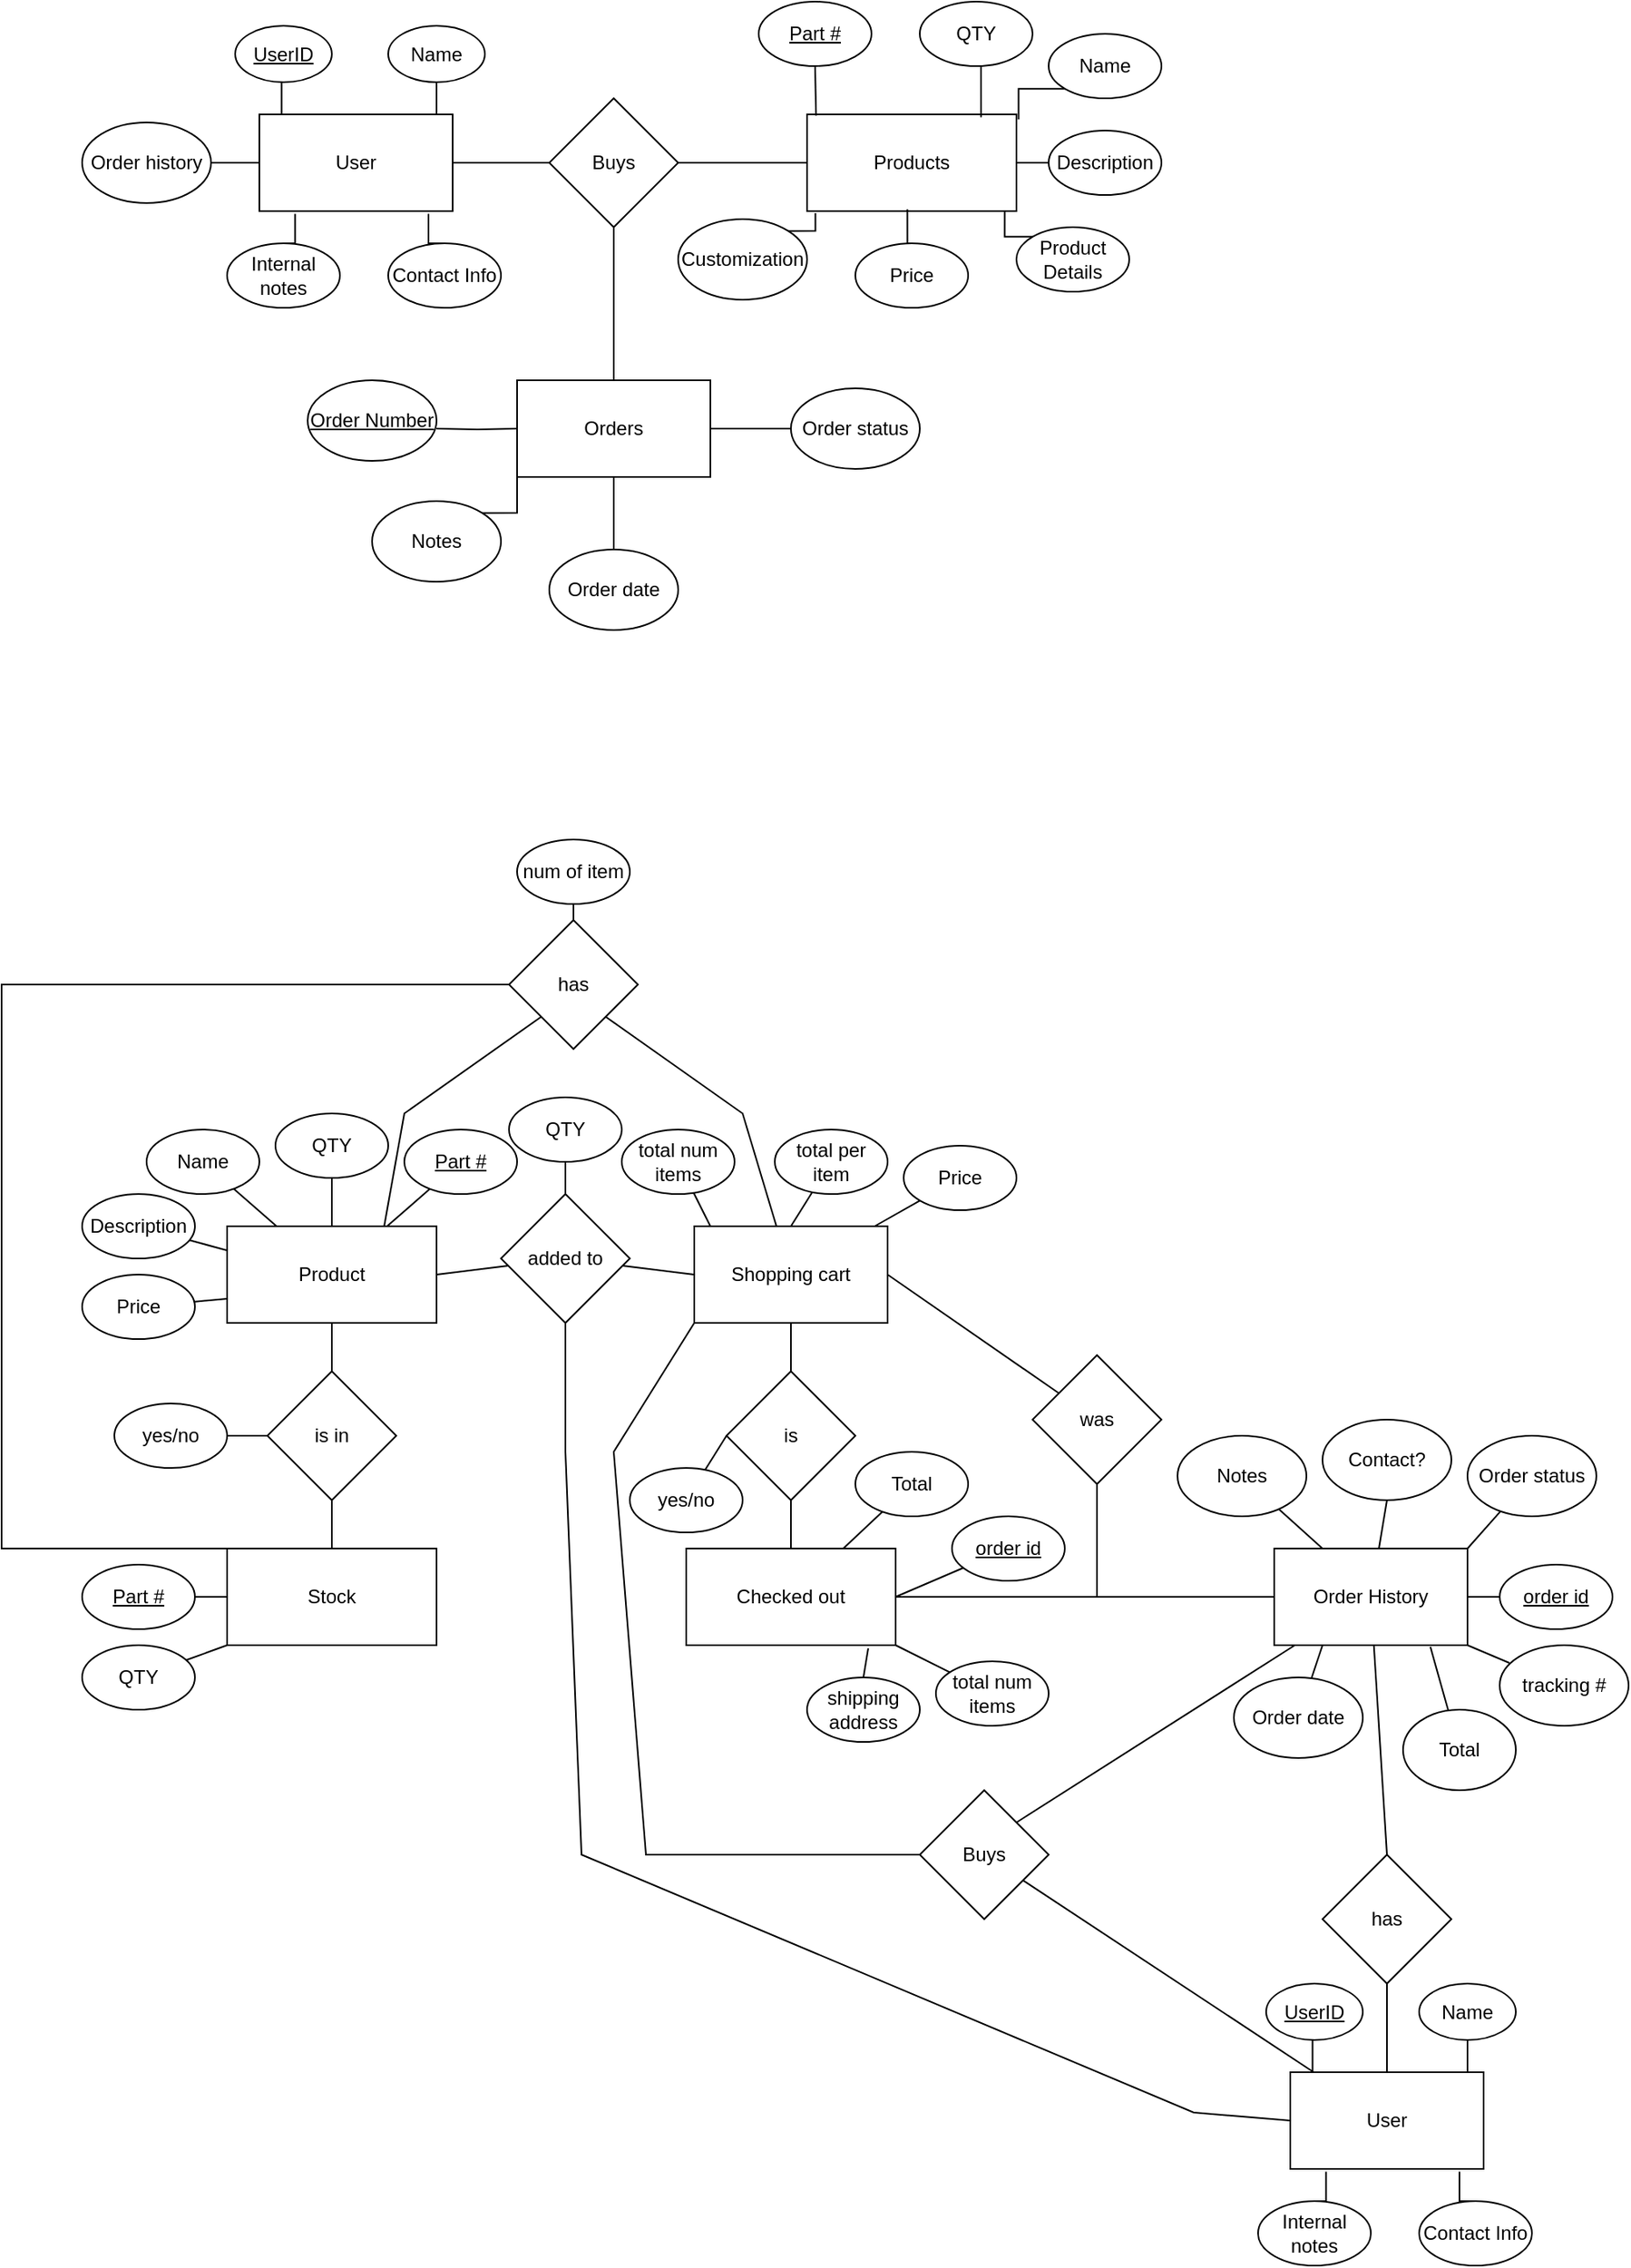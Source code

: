 <mxfile version="16.6.5" type="github">
  <diagram id="0AbyXbpl1AoOHzvugHHO" name="Page-1">
    <mxGraphModel dx="1422" dy="762" grid="1" gridSize="10" guides="1" tooltips="1" connect="1" arrows="1" fold="1" page="1" pageScale="1" pageWidth="1100" pageHeight="1700" math="0" shadow="0">
      <root>
        <mxCell id="0" />
        <mxCell id="1" parent="0" />
        <mxCell id="rV3qXJ5eg_Qng-XEDKfc-6" style="edgeStyle=orthogonalEdgeStyle;rounded=0;orthogonalLoop=1;jettySize=auto;html=1;exitX=1;exitY=0.5;exitDx=0;exitDy=0;entryX=0;entryY=0.5;entryDx=0;entryDy=0;endArrow=none;endFill=0;" parent="1" source="rV3qXJ5eg_Qng-XEDKfc-1" target="rV3qXJ5eg_Qng-XEDKfc-3" edge="1">
          <mxGeometry relative="1" as="geometry" />
        </mxCell>
        <mxCell id="rV3qXJ5eg_Qng-XEDKfc-1" value="User" style="rounded=0;whiteSpace=wrap;html=1;" parent="1" vertex="1">
          <mxGeometry x="220" y="220" width="120" height="60" as="geometry" />
        </mxCell>
        <mxCell id="rV3qXJ5eg_Qng-XEDKfc-5" style="edgeStyle=orthogonalEdgeStyle;rounded=0;orthogonalLoop=1;jettySize=auto;html=1;exitX=0;exitY=0.5;exitDx=0;exitDy=0;entryX=1;entryY=0.5;entryDx=0;entryDy=0;endArrow=none;endFill=0;" parent="1" source="rV3qXJ5eg_Qng-XEDKfc-2" target="rV3qXJ5eg_Qng-XEDKfc-3" edge="1">
          <mxGeometry relative="1" as="geometry" />
        </mxCell>
        <mxCell id="rV3qXJ5eg_Qng-XEDKfc-2" value="Products" style="rounded=0;whiteSpace=wrap;html=1;" parent="1" vertex="1">
          <mxGeometry x="560" y="220" width="130" height="60" as="geometry" />
        </mxCell>
        <mxCell id="rV3qXJ5eg_Qng-XEDKfc-49" style="edgeStyle=orthogonalEdgeStyle;rounded=0;orthogonalLoop=1;jettySize=auto;html=1;exitX=0.5;exitY=1;exitDx=0;exitDy=0;entryX=0.5;entryY=0;entryDx=0;entryDy=0;endArrow=none;endFill=0;" parent="1" source="rV3qXJ5eg_Qng-XEDKfc-3" target="rV3qXJ5eg_Qng-XEDKfc-48" edge="1">
          <mxGeometry relative="1" as="geometry" />
        </mxCell>
        <mxCell id="rV3qXJ5eg_Qng-XEDKfc-3" value="Buys" style="rhombus;whiteSpace=wrap;html=1;" parent="1" vertex="1">
          <mxGeometry x="400" y="210" width="80" height="80" as="geometry" />
        </mxCell>
        <mxCell id="rV3qXJ5eg_Qng-XEDKfc-63" style="edgeStyle=orthogonalEdgeStyle;rounded=0;orthogonalLoop=1;jettySize=auto;html=1;exitX=0.5;exitY=1;exitDx=0;exitDy=0;entryX=0.831;entryY=0.029;entryDx=0;entryDy=0;entryPerimeter=0;endArrow=none;endFill=0;" parent="1" source="rV3qXJ5eg_Qng-XEDKfc-8" target="rV3qXJ5eg_Qng-XEDKfc-2" edge="1">
          <mxGeometry relative="1" as="geometry" />
        </mxCell>
        <mxCell id="rV3qXJ5eg_Qng-XEDKfc-8" value="QTY" style="ellipse;whiteSpace=wrap;html=1;" parent="1" vertex="1">
          <mxGeometry x="630" y="150" width="70" height="40" as="geometry" />
        </mxCell>
        <mxCell id="rV3qXJ5eg_Qng-XEDKfc-64" style="edgeStyle=orthogonalEdgeStyle;rounded=0;orthogonalLoop=1;jettySize=auto;html=1;exitX=0.5;exitY=1;exitDx=0;exitDy=0;entryX=0.043;entryY=0.013;entryDx=0;entryDy=0;entryPerimeter=0;endArrow=none;endFill=0;" parent="1" source="rV3qXJ5eg_Qng-XEDKfc-9" target="rV3qXJ5eg_Qng-XEDKfc-2" edge="1">
          <mxGeometry relative="1" as="geometry" />
        </mxCell>
        <mxCell id="rV3qXJ5eg_Qng-XEDKfc-9" value="&lt;u&gt;Part #&lt;/u&gt;" style="ellipse;whiteSpace=wrap;html=1;" parent="1" vertex="1">
          <mxGeometry x="530" y="150" width="70" height="40" as="geometry" />
        </mxCell>
        <mxCell id="rV3qXJ5eg_Qng-XEDKfc-62" style="edgeStyle=orthogonalEdgeStyle;rounded=0;orthogonalLoop=1;jettySize=auto;html=1;exitX=0;exitY=1;exitDx=0;exitDy=0;entryX=1.01;entryY=0.052;entryDx=0;entryDy=0;entryPerimeter=0;endArrow=none;endFill=0;" parent="1" source="rV3qXJ5eg_Qng-XEDKfc-10" target="rV3qXJ5eg_Qng-XEDKfc-2" edge="1">
          <mxGeometry relative="1" as="geometry" />
        </mxCell>
        <mxCell id="rV3qXJ5eg_Qng-XEDKfc-10" value="Name" style="ellipse;whiteSpace=wrap;html=1;" parent="1" vertex="1">
          <mxGeometry x="710" y="170" width="70" height="40" as="geometry" />
        </mxCell>
        <mxCell id="rV3qXJ5eg_Qng-XEDKfc-61" style="edgeStyle=orthogonalEdgeStyle;rounded=0;orthogonalLoop=1;jettySize=auto;html=1;exitX=0;exitY=0.5;exitDx=0;exitDy=0;entryX=1;entryY=0.5;entryDx=0;entryDy=0;endArrow=none;endFill=0;" parent="1" source="rV3qXJ5eg_Qng-XEDKfc-11" target="rV3qXJ5eg_Qng-XEDKfc-2" edge="1">
          <mxGeometry relative="1" as="geometry" />
        </mxCell>
        <mxCell id="rV3qXJ5eg_Qng-XEDKfc-11" value="Description&lt;br&gt;" style="ellipse;whiteSpace=wrap;html=1;" parent="1" vertex="1">
          <mxGeometry x="710" y="230" width="70" height="40" as="geometry" />
        </mxCell>
        <mxCell id="rV3qXJ5eg_Qng-XEDKfc-60" style="edgeStyle=orthogonalEdgeStyle;rounded=0;orthogonalLoop=1;jettySize=auto;html=1;exitX=0;exitY=0;exitDx=0;exitDy=0;entryX=0.944;entryY=0.997;entryDx=0;entryDy=0;entryPerimeter=0;endArrow=none;endFill=0;" parent="1" source="rV3qXJ5eg_Qng-XEDKfc-13" target="rV3qXJ5eg_Qng-XEDKfc-2" edge="1">
          <mxGeometry relative="1" as="geometry" />
        </mxCell>
        <mxCell id="rV3qXJ5eg_Qng-XEDKfc-13" value="Product&lt;br&gt;Details" style="ellipse;whiteSpace=wrap;html=1;" parent="1" vertex="1">
          <mxGeometry x="690" y="290" width="70" height="40" as="geometry" />
        </mxCell>
        <mxCell id="rV3qXJ5eg_Qng-XEDKfc-59" style="edgeStyle=orthogonalEdgeStyle;rounded=0;orthogonalLoop=1;jettySize=auto;html=1;exitX=0.5;exitY=0;exitDx=0;exitDy=0;entryX=0.479;entryY=0.981;entryDx=0;entryDy=0;entryPerimeter=0;endArrow=none;endFill=0;" parent="1" source="rV3qXJ5eg_Qng-XEDKfc-14" target="rV3qXJ5eg_Qng-XEDKfc-2" edge="1">
          <mxGeometry relative="1" as="geometry" />
        </mxCell>
        <mxCell id="rV3qXJ5eg_Qng-XEDKfc-14" value="Price" style="ellipse;whiteSpace=wrap;html=1;" parent="1" vertex="1">
          <mxGeometry x="590" y="300" width="70" height="40" as="geometry" />
        </mxCell>
        <mxCell id="rV3qXJ5eg_Qng-XEDKfc-58" style="edgeStyle=orthogonalEdgeStyle;rounded=0;orthogonalLoop=1;jettySize=auto;html=1;exitX=1;exitY=0;exitDx=0;exitDy=0;entryX=0.04;entryY=1.021;entryDx=0;entryDy=0;entryPerimeter=0;endArrow=none;endFill=0;" parent="1" source="rV3qXJ5eg_Qng-XEDKfc-15" target="rV3qXJ5eg_Qng-XEDKfc-2" edge="1">
          <mxGeometry relative="1" as="geometry" />
        </mxCell>
        <mxCell id="rV3qXJ5eg_Qng-XEDKfc-15" value="Customization&lt;br&gt;" style="ellipse;whiteSpace=wrap;html=1;" parent="1" vertex="1">
          <mxGeometry x="480" y="285" width="80" height="50" as="geometry" />
        </mxCell>
        <mxCell id="rV3qXJ5eg_Qng-XEDKfc-24" style="edgeStyle=orthogonalEdgeStyle;rounded=0;orthogonalLoop=1;jettySize=auto;html=1;exitX=1;exitY=0.5;exitDx=0;exitDy=0;entryX=0;entryY=0.5;entryDx=0;entryDy=0;endArrow=none;endFill=0;" parent="1" source="rV3qXJ5eg_Qng-XEDKfc-23" target="rV3qXJ5eg_Qng-XEDKfc-1" edge="1">
          <mxGeometry relative="1" as="geometry" />
        </mxCell>
        <mxCell id="rV3qXJ5eg_Qng-XEDKfc-23" value="Order history" style="ellipse;whiteSpace=wrap;html=1;" parent="1" vertex="1">
          <mxGeometry x="110" y="225" width="80" height="50" as="geometry" />
        </mxCell>
        <mxCell id="rV3qXJ5eg_Qng-XEDKfc-44" style="edgeStyle=orthogonalEdgeStyle;rounded=0;orthogonalLoop=1;jettySize=auto;html=1;exitX=0.5;exitY=1;exitDx=0;exitDy=0;entryX=0.115;entryY=-0.003;entryDx=0;entryDy=0;entryPerimeter=0;endArrow=none;endFill=0;" parent="1" source="rV3qXJ5eg_Qng-XEDKfc-34" target="rV3qXJ5eg_Qng-XEDKfc-1" edge="1">
          <mxGeometry relative="1" as="geometry" />
        </mxCell>
        <mxCell id="rV3qXJ5eg_Qng-XEDKfc-34" value="&lt;u&gt;UserID&lt;/u&gt;" style="ellipse;whiteSpace=wrap;html=1;" parent="1" vertex="1">
          <mxGeometry x="205" y="165" width="60" height="35" as="geometry" />
        </mxCell>
        <mxCell id="rV3qXJ5eg_Qng-XEDKfc-43" style="edgeStyle=orthogonalEdgeStyle;rounded=0;orthogonalLoop=1;jettySize=auto;html=1;exitX=0.5;exitY=1;exitDx=0;exitDy=0;endArrow=none;endFill=0;" parent="1" source="rV3qXJ5eg_Qng-XEDKfc-38" target="rV3qXJ5eg_Qng-XEDKfc-1" edge="1">
          <mxGeometry relative="1" as="geometry" />
        </mxCell>
        <mxCell id="rV3qXJ5eg_Qng-XEDKfc-38" value="Name" style="ellipse;whiteSpace=wrap;html=1;" parent="1" vertex="1">
          <mxGeometry x="300" y="165" width="60" height="35" as="geometry" />
        </mxCell>
        <mxCell id="rV3qXJ5eg_Qng-XEDKfc-42" style="edgeStyle=orthogonalEdgeStyle;rounded=0;orthogonalLoop=1;jettySize=auto;html=1;exitX=0.5;exitY=0;exitDx=0;exitDy=0;entryX=0.875;entryY=1.03;entryDx=0;entryDy=0;entryPerimeter=0;endArrow=none;endFill=0;" parent="1" source="rV3qXJ5eg_Qng-XEDKfc-39" target="rV3qXJ5eg_Qng-XEDKfc-1" edge="1">
          <mxGeometry relative="1" as="geometry" />
        </mxCell>
        <mxCell id="rV3qXJ5eg_Qng-XEDKfc-39" value="Contact Info" style="ellipse;whiteSpace=wrap;html=1;" parent="1" vertex="1">
          <mxGeometry x="300" y="300" width="70" height="40" as="geometry" />
        </mxCell>
        <mxCell id="rV3qXJ5eg_Qng-XEDKfc-41" style="edgeStyle=orthogonalEdgeStyle;rounded=0;orthogonalLoop=1;jettySize=auto;html=1;exitX=0.5;exitY=0;exitDx=0;exitDy=0;entryX=0.185;entryY=1.03;entryDx=0;entryDy=0;entryPerimeter=0;endArrow=none;endFill=0;" parent="1" source="rV3qXJ5eg_Qng-XEDKfc-40" target="rV3qXJ5eg_Qng-XEDKfc-1" edge="1">
          <mxGeometry relative="1" as="geometry" />
        </mxCell>
        <mxCell id="rV3qXJ5eg_Qng-XEDKfc-40" value="Internal notes&lt;br&gt;" style="ellipse;whiteSpace=wrap;html=1;" parent="1" vertex="1">
          <mxGeometry x="200" y="300" width="70" height="40" as="geometry" />
        </mxCell>
        <mxCell id="rV3qXJ5eg_Qng-XEDKfc-48" value="Orders" style="rounded=0;whiteSpace=wrap;html=1;" parent="1" vertex="1">
          <mxGeometry x="380" y="385" width="120" height="60" as="geometry" />
        </mxCell>
        <mxCell id="rV3qXJ5eg_Qng-XEDKfc-51" style="edgeStyle=orthogonalEdgeStyle;rounded=0;orthogonalLoop=1;jettySize=auto;html=1;exitX=1;exitY=0.5;exitDx=0;exitDy=0;endArrow=none;endFill=0;" parent="1" target="rV3qXJ5eg_Qng-XEDKfc-48" edge="1">
          <mxGeometry relative="1" as="geometry">
            <mxPoint x="330.0" y="415" as="sourcePoint" />
          </mxGeometry>
        </mxCell>
        <mxCell id="rV3qXJ5eg_Qng-XEDKfc-50" value="&lt;u&gt;Order Number&lt;/u&gt;" style="ellipse;whiteSpace=wrap;html=1;" parent="1" vertex="1">
          <mxGeometry x="250" y="385" width="80" height="50" as="geometry" />
        </mxCell>
        <mxCell id="rV3qXJ5eg_Qng-XEDKfc-53" style="edgeStyle=orthogonalEdgeStyle;rounded=0;orthogonalLoop=1;jettySize=auto;html=1;exitX=0;exitY=0.5;exitDx=0;exitDy=0;entryX=1;entryY=0.5;entryDx=0;entryDy=0;endArrow=none;endFill=0;" parent="1" source="rV3qXJ5eg_Qng-XEDKfc-52" target="rV3qXJ5eg_Qng-XEDKfc-48" edge="1">
          <mxGeometry relative="1" as="geometry" />
        </mxCell>
        <mxCell id="rV3qXJ5eg_Qng-XEDKfc-52" value="Order status&lt;br&gt;" style="ellipse;whiteSpace=wrap;html=1;" parent="1" vertex="1">
          <mxGeometry x="550" y="390" width="80" height="50" as="geometry" />
        </mxCell>
        <mxCell id="rV3qXJ5eg_Qng-XEDKfc-55" style="edgeStyle=orthogonalEdgeStyle;rounded=0;orthogonalLoop=1;jettySize=auto;html=1;exitX=0.5;exitY=0;exitDx=0;exitDy=0;entryX=0.5;entryY=1;entryDx=0;entryDy=0;endArrow=none;endFill=0;" parent="1" source="rV3qXJ5eg_Qng-XEDKfc-54" target="rV3qXJ5eg_Qng-XEDKfc-48" edge="1">
          <mxGeometry relative="1" as="geometry" />
        </mxCell>
        <mxCell id="rV3qXJ5eg_Qng-XEDKfc-54" value="Order date&lt;br&gt;" style="ellipse;whiteSpace=wrap;html=1;" parent="1" vertex="1">
          <mxGeometry x="400" y="490" width="80" height="50" as="geometry" />
        </mxCell>
        <mxCell id="rV3qXJ5eg_Qng-XEDKfc-57" style="edgeStyle=orthogonalEdgeStyle;rounded=0;orthogonalLoop=1;jettySize=auto;html=1;exitX=1;exitY=0;exitDx=0;exitDy=0;entryX=0;entryY=1;entryDx=0;entryDy=0;endArrow=none;endFill=0;" parent="1" source="rV3qXJ5eg_Qng-XEDKfc-56" target="rV3qXJ5eg_Qng-XEDKfc-48" edge="1">
          <mxGeometry relative="1" as="geometry" />
        </mxCell>
        <mxCell id="rV3qXJ5eg_Qng-XEDKfc-56" value="Notes" style="ellipse;whiteSpace=wrap;html=1;" parent="1" vertex="1">
          <mxGeometry x="290" y="460" width="80" height="50" as="geometry" />
        </mxCell>
        <mxCell id="xdMU3iZf9lZtiUBWE6Kj-15" style="edgeStyle=none;rounded=0;orthogonalLoop=1;jettySize=auto;html=1;entryX=0.5;entryY=0;entryDx=0;entryDy=0;endArrow=none;endFill=0;" edge="1" parent="1" source="xdMU3iZf9lZtiUBWE6Kj-1" target="xdMU3iZf9lZtiUBWE6Kj-13">
          <mxGeometry relative="1" as="geometry" />
        </mxCell>
        <mxCell id="xdMU3iZf9lZtiUBWE6Kj-1" value="Product" style="rounded=0;whiteSpace=wrap;html=1;" vertex="1" parent="1">
          <mxGeometry x="200" y="910" width="130" height="60" as="geometry" />
        </mxCell>
        <mxCell id="xdMU3iZf9lZtiUBWE6Kj-5" style="edgeStyle=none;rounded=0;orthogonalLoop=1;jettySize=auto;html=1;endArrow=none;endFill=0;entryX=0.5;entryY=0;entryDx=0;entryDy=0;" edge="1" parent="1" source="xdMU3iZf9lZtiUBWE6Kj-2" target="xdMU3iZf9lZtiUBWE6Kj-1">
          <mxGeometry relative="1" as="geometry" />
        </mxCell>
        <mxCell id="xdMU3iZf9lZtiUBWE6Kj-2" value="QTY" style="ellipse;whiteSpace=wrap;html=1;" vertex="1" parent="1">
          <mxGeometry x="230" y="840" width="70" height="40" as="geometry" />
        </mxCell>
        <mxCell id="xdMU3iZf9lZtiUBWE6Kj-4" style="rounded=0;orthogonalLoop=1;jettySize=auto;html=1;endArrow=none;endFill=0;" edge="1" parent="1" source="xdMU3iZf9lZtiUBWE6Kj-3" target="xdMU3iZf9lZtiUBWE6Kj-1">
          <mxGeometry relative="1" as="geometry" />
        </mxCell>
        <mxCell id="xdMU3iZf9lZtiUBWE6Kj-3" value="&lt;u&gt;Part #&lt;/u&gt;" style="ellipse;whiteSpace=wrap;html=1;" vertex="1" parent="1">
          <mxGeometry x="310" y="850" width="70" height="40" as="geometry" />
        </mxCell>
        <mxCell id="xdMU3iZf9lZtiUBWE6Kj-7" style="edgeStyle=none;rounded=0;orthogonalLoop=1;jettySize=auto;html=1;endArrow=none;endFill=0;" edge="1" parent="1" source="xdMU3iZf9lZtiUBWE6Kj-6" target="xdMU3iZf9lZtiUBWE6Kj-1">
          <mxGeometry relative="1" as="geometry" />
        </mxCell>
        <mxCell id="xdMU3iZf9lZtiUBWE6Kj-6" value="Name" style="ellipse;whiteSpace=wrap;html=1;" vertex="1" parent="1">
          <mxGeometry x="150" y="850" width="70" height="40" as="geometry" />
        </mxCell>
        <mxCell id="xdMU3iZf9lZtiUBWE6Kj-9" style="edgeStyle=none;rounded=0;orthogonalLoop=1;jettySize=auto;html=1;entryX=0;entryY=0.25;entryDx=0;entryDy=0;endArrow=none;endFill=0;" edge="1" parent="1" source="xdMU3iZf9lZtiUBWE6Kj-8" target="xdMU3iZf9lZtiUBWE6Kj-1">
          <mxGeometry relative="1" as="geometry" />
        </mxCell>
        <mxCell id="xdMU3iZf9lZtiUBWE6Kj-8" value="Description&lt;br&gt;" style="ellipse;whiteSpace=wrap;html=1;" vertex="1" parent="1">
          <mxGeometry x="110" y="890" width="70" height="40" as="geometry" />
        </mxCell>
        <mxCell id="xdMU3iZf9lZtiUBWE6Kj-11" style="edgeStyle=none;rounded=0;orthogonalLoop=1;jettySize=auto;html=1;entryX=0;entryY=0.75;entryDx=0;entryDy=0;endArrow=none;endFill=0;" edge="1" parent="1" source="xdMU3iZf9lZtiUBWE6Kj-10" target="xdMU3iZf9lZtiUBWE6Kj-1">
          <mxGeometry relative="1" as="geometry" />
        </mxCell>
        <mxCell id="xdMU3iZf9lZtiUBWE6Kj-10" value="Price" style="ellipse;whiteSpace=wrap;html=1;" vertex="1" parent="1">
          <mxGeometry x="110" y="940" width="70" height="40" as="geometry" />
        </mxCell>
        <mxCell id="xdMU3iZf9lZtiUBWE6Kj-16" style="edgeStyle=none;rounded=0;orthogonalLoop=1;jettySize=auto;html=1;entryX=0.5;entryY=1;entryDx=0;entryDy=0;endArrow=none;endFill=0;" edge="1" parent="1" source="xdMU3iZf9lZtiUBWE6Kj-12" target="xdMU3iZf9lZtiUBWE6Kj-13">
          <mxGeometry relative="1" as="geometry" />
        </mxCell>
        <mxCell id="xdMU3iZf9lZtiUBWE6Kj-12" value="Stock" style="rounded=0;whiteSpace=wrap;html=1;" vertex="1" parent="1">
          <mxGeometry x="200" y="1110" width="130" height="60" as="geometry" />
        </mxCell>
        <mxCell id="xdMU3iZf9lZtiUBWE6Kj-13" value="is in" style="rhombus;whiteSpace=wrap;html=1;" vertex="1" parent="1">
          <mxGeometry x="225" y="1000" width="80" height="80" as="geometry" />
        </mxCell>
        <mxCell id="xdMU3iZf9lZtiUBWE6Kj-18" style="edgeStyle=none;rounded=0;orthogonalLoop=1;jettySize=auto;html=1;entryX=0;entryY=0.5;entryDx=0;entryDy=0;endArrow=none;endFill=0;" edge="1" parent="1" source="xdMU3iZf9lZtiUBWE6Kj-17" target="xdMU3iZf9lZtiUBWE6Kj-13">
          <mxGeometry relative="1" as="geometry" />
        </mxCell>
        <mxCell id="xdMU3iZf9lZtiUBWE6Kj-17" value="yes/no" style="ellipse;whiteSpace=wrap;html=1;" vertex="1" parent="1">
          <mxGeometry x="130" y="1020" width="70" height="40" as="geometry" />
        </mxCell>
        <mxCell id="xdMU3iZf9lZtiUBWE6Kj-20" style="edgeStyle=none;rounded=0;orthogonalLoop=1;jettySize=auto;html=1;entryX=1;entryY=0.5;entryDx=0;entryDy=0;endArrow=none;endFill=0;" edge="1" parent="1" source="xdMU3iZf9lZtiUBWE6Kj-19" target="xdMU3iZf9lZtiUBWE6Kj-1">
          <mxGeometry relative="1" as="geometry" />
        </mxCell>
        <mxCell id="xdMU3iZf9lZtiUBWE6Kj-22" style="edgeStyle=none;rounded=0;orthogonalLoop=1;jettySize=auto;html=1;entryX=0;entryY=0.5;entryDx=0;entryDy=0;endArrow=none;endFill=0;" edge="1" parent="1" source="xdMU3iZf9lZtiUBWE6Kj-19" target="xdMU3iZf9lZtiUBWE6Kj-21">
          <mxGeometry relative="1" as="geometry" />
        </mxCell>
        <mxCell id="xdMU3iZf9lZtiUBWE6Kj-106" style="edgeStyle=none;rounded=0;orthogonalLoop=1;jettySize=auto;html=1;entryX=0;entryY=0.5;entryDx=0;entryDy=0;endArrow=none;endFill=0;" edge="1" parent="1" source="xdMU3iZf9lZtiUBWE6Kj-19" target="xdMU3iZf9lZtiUBWE6Kj-80">
          <mxGeometry relative="1" as="geometry">
            <Array as="points">
              <mxPoint x="410" y="1050" />
              <mxPoint x="420" y="1300" />
              <mxPoint x="800" y="1460" />
            </Array>
          </mxGeometry>
        </mxCell>
        <mxCell id="xdMU3iZf9lZtiUBWE6Kj-19" value="added to" style="rhombus;whiteSpace=wrap;html=1;" vertex="1" parent="1">
          <mxGeometry x="370" y="890" width="80" height="80" as="geometry" />
        </mxCell>
        <mxCell id="xdMU3iZf9lZtiUBWE6Kj-21" value="Shopping cart" style="rounded=0;whiteSpace=wrap;html=1;" vertex="1" parent="1">
          <mxGeometry x="490" y="910" width="120" height="60" as="geometry" />
        </mxCell>
        <mxCell id="xdMU3iZf9lZtiUBWE6Kj-24" style="edgeStyle=none;rounded=0;orthogonalLoop=1;jettySize=auto;html=1;endArrow=none;endFill=0;" edge="1" parent="1" source="xdMU3iZf9lZtiUBWE6Kj-23" target="xdMU3iZf9lZtiUBWE6Kj-19">
          <mxGeometry relative="1" as="geometry" />
        </mxCell>
        <mxCell id="xdMU3iZf9lZtiUBWE6Kj-23" value="QTY" style="ellipse;whiteSpace=wrap;html=1;" vertex="1" parent="1">
          <mxGeometry x="375" y="830" width="70" height="40" as="geometry" />
        </mxCell>
        <mxCell id="xdMU3iZf9lZtiUBWE6Kj-28" value="" style="edgeStyle=none;rounded=0;orthogonalLoop=1;jettySize=auto;html=1;endArrow=none;endFill=0;" edge="1" parent="1" source="xdMU3iZf9lZtiUBWE6Kj-27" target="xdMU3iZf9lZtiUBWE6Kj-21">
          <mxGeometry relative="1" as="geometry">
            <Array as="points">
              <mxPoint x="500" y="910" />
            </Array>
          </mxGeometry>
        </mxCell>
        <mxCell id="xdMU3iZf9lZtiUBWE6Kj-27" value="total num items" style="ellipse;whiteSpace=wrap;html=1;" vertex="1" parent="1">
          <mxGeometry x="445" y="850" width="70" height="40" as="geometry" />
        </mxCell>
        <mxCell id="xdMU3iZf9lZtiUBWE6Kj-30" style="edgeStyle=none;rounded=0;orthogonalLoop=1;jettySize=auto;html=1;entryX=0.5;entryY=0;entryDx=0;entryDy=0;endArrow=none;endFill=0;" edge="1" parent="1" source="xdMU3iZf9lZtiUBWE6Kj-29" target="xdMU3iZf9lZtiUBWE6Kj-21">
          <mxGeometry relative="1" as="geometry" />
        </mxCell>
        <mxCell id="xdMU3iZf9lZtiUBWE6Kj-29" value="total per item" style="ellipse;whiteSpace=wrap;html=1;" vertex="1" parent="1">
          <mxGeometry x="540" y="850" width="70" height="40" as="geometry" />
        </mxCell>
        <mxCell id="xdMU3iZf9lZtiUBWE6Kj-32" style="edgeStyle=none;rounded=0;orthogonalLoop=1;jettySize=auto;html=1;endArrow=none;endFill=0;exitX=1;exitY=1;exitDx=0;exitDy=0;" edge="1" parent="1" source="xdMU3iZf9lZtiUBWE6Kj-31" target="xdMU3iZf9lZtiUBWE6Kj-21">
          <mxGeometry relative="1" as="geometry">
            <Array as="points">
              <mxPoint x="520" y="840" />
            </Array>
          </mxGeometry>
        </mxCell>
        <mxCell id="xdMU3iZf9lZtiUBWE6Kj-33" style="edgeStyle=none;rounded=0;orthogonalLoop=1;jettySize=auto;html=1;exitX=0;exitY=1;exitDx=0;exitDy=0;entryX=0.75;entryY=0;entryDx=0;entryDy=0;endArrow=none;endFill=0;" edge="1" parent="1" source="xdMU3iZf9lZtiUBWE6Kj-31" target="xdMU3iZf9lZtiUBWE6Kj-1">
          <mxGeometry relative="1" as="geometry">
            <Array as="points">
              <mxPoint x="310" y="840" />
            </Array>
          </mxGeometry>
        </mxCell>
        <mxCell id="xdMU3iZf9lZtiUBWE6Kj-101" style="edgeStyle=none;rounded=0;orthogonalLoop=1;jettySize=auto;html=1;entryX=0;entryY=0;entryDx=0;entryDy=0;endArrow=none;endFill=0;" edge="1" parent="1" source="xdMU3iZf9lZtiUBWE6Kj-31" target="xdMU3iZf9lZtiUBWE6Kj-12">
          <mxGeometry relative="1" as="geometry">
            <Array as="points">
              <mxPoint x="60" y="760" />
              <mxPoint x="60" y="1110" />
            </Array>
          </mxGeometry>
        </mxCell>
        <mxCell id="xdMU3iZf9lZtiUBWE6Kj-31" value="has" style="rhombus;whiteSpace=wrap;html=1;" vertex="1" parent="1">
          <mxGeometry x="375" y="720" width="80" height="80" as="geometry" />
        </mxCell>
        <mxCell id="xdMU3iZf9lZtiUBWE6Kj-36" style="edgeStyle=none;rounded=0;orthogonalLoop=1;jettySize=auto;html=1;entryX=0.5;entryY=0;entryDx=0;entryDy=0;endArrow=none;endFill=0;" edge="1" parent="1" source="xdMU3iZf9lZtiUBWE6Kj-35" target="xdMU3iZf9lZtiUBWE6Kj-31">
          <mxGeometry relative="1" as="geometry" />
        </mxCell>
        <mxCell id="xdMU3iZf9lZtiUBWE6Kj-35" value="num of item" style="ellipse;whiteSpace=wrap;html=1;" vertex="1" parent="1">
          <mxGeometry x="380" y="670" width="70" height="40" as="geometry" />
        </mxCell>
        <mxCell id="xdMU3iZf9lZtiUBWE6Kj-40" style="edgeStyle=none;rounded=0;orthogonalLoop=1;jettySize=auto;html=1;entryX=0;entryY=0.5;entryDx=0;entryDy=0;endArrow=none;endFill=0;" edge="1" parent="1" source="xdMU3iZf9lZtiUBWE6Kj-39" target="xdMU3iZf9lZtiUBWE6Kj-12">
          <mxGeometry relative="1" as="geometry" />
        </mxCell>
        <mxCell id="xdMU3iZf9lZtiUBWE6Kj-39" value="&lt;u&gt;Part #&lt;/u&gt;" style="ellipse;whiteSpace=wrap;html=1;" vertex="1" parent="1">
          <mxGeometry x="110" y="1120" width="70" height="40" as="geometry" />
        </mxCell>
        <mxCell id="xdMU3iZf9lZtiUBWE6Kj-42" style="edgeStyle=none;rounded=0;orthogonalLoop=1;jettySize=auto;html=1;entryX=0;entryY=1;entryDx=0;entryDy=0;endArrow=none;endFill=0;" edge="1" parent="1" source="xdMU3iZf9lZtiUBWE6Kj-41" target="xdMU3iZf9lZtiUBWE6Kj-12">
          <mxGeometry relative="1" as="geometry" />
        </mxCell>
        <mxCell id="xdMU3iZf9lZtiUBWE6Kj-41" value="QTY" style="ellipse;whiteSpace=wrap;html=1;" vertex="1" parent="1">
          <mxGeometry x="110" y="1170" width="70" height="40" as="geometry" />
        </mxCell>
        <mxCell id="xdMU3iZf9lZtiUBWE6Kj-44" style="edgeStyle=none;rounded=0;orthogonalLoop=1;jettySize=auto;html=1;entryX=0.933;entryY=0;entryDx=0;entryDy=0;entryPerimeter=0;endArrow=none;endFill=0;" edge="1" parent="1" source="xdMU3iZf9lZtiUBWE6Kj-43" target="xdMU3iZf9lZtiUBWE6Kj-21">
          <mxGeometry relative="1" as="geometry" />
        </mxCell>
        <mxCell id="xdMU3iZf9lZtiUBWE6Kj-43" value="Price" style="ellipse;whiteSpace=wrap;html=1;" vertex="1" parent="1">
          <mxGeometry x="620" y="860" width="70" height="40" as="geometry" />
        </mxCell>
        <mxCell id="xdMU3iZf9lZtiUBWE6Kj-60" style="edgeStyle=none;rounded=0;orthogonalLoop=1;jettySize=auto;html=1;entryX=0.5;entryY=0;entryDx=0;entryDy=0;endArrow=none;endFill=0;exitX=0.869;exitY=1.033;exitDx=0;exitDy=0;exitPerimeter=0;" edge="1" parent="1" source="xdMU3iZf9lZtiUBWE6Kj-45" target="xdMU3iZf9lZtiUBWE6Kj-58">
          <mxGeometry relative="1" as="geometry" />
        </mxCell>
        <mxCell id="xdMU3iZf9lZtiUBWE6Kj-45" value="Checked out" style="rounded=0;whiteSpace=wrap;html=1;" vertex="1" parent="1">
          <mxGeometry x="485" y="1110" width="130" height="60" as="geometry" />
        </mxCell>
        <mxCell id="xdMU3iZf9lZtiUBWE6Kj-47" style="edgeStyle=none;rounded=0;orthogonalLoop=1;jettySize=auto;html=1;entryX=0.5;entryY=1;entryDx=0;entryDy=0;endArrow=none;endFill=0;" edge="1" parent="1" source="xdMU3iZf9lZtiUBWE6Kj-46" target="xdMU3iZf9lZtiUBWE6Kj-21">
          <mxGeometry relative="1" as="geometry" />
        </mxCell>
        <mxCell id="xdMU3iZf9lZtiUBWE6Kj-49" value="" style="edgeStyle=none;rounded=0;orthogonalLoop=1;jettySize=auto;html=1;endArrow=none;endFill=0;" edge="1" parent="1" source="xdMU3iZf9lZtiUBWE6Kj-46" target="xdMU3iZf9lZtiUBWE6Kj-45">
          <mxGeometry relative="1" as="geometry" />
        </mxCell>
        <mxCell id="xdMU3iZf9lZtiUBWE6Kj-46" value="is" style="rhombus;whiteSpace=wrap;html=1;" vertex="1" parent="1">
          <mxGeometry x="510" y="1000" width="80" height="80" as="geometry" />
        </mxCell>
        <mxCell id="xdMU3iZf9lZtiUBWE6Kj-51" style="edgeStyle=none;rounded=0;orthogonalLoop=1;jettySize=auto;html=1;entryX=0.75;entryY=0;entryDx=0;entryDy=0;endArrow=none;endFill=0;" edge="1" parent="1" source="xdMU3iZf9lZtiUBWE6Kj-50" target="xdMU3iZf9lZtiUBWE6Kj-45">
          <mxGeometry relative="1" as="geometry" />
        </mxCell>
        <mxCell id="xdMU3iZf9lZtiUBWE6Kj-50" value="Total" style="ellipse;whiteSpace=wrap;html=1;" vertex="1" parent="1">
          <mxGeometry x="590" y="1050" width="70" height="40" as="geometry" />
        </mxCell>
        <mxCell id="xdMU3iZf9lZtiUBWE6Kj-53" style="edgeStyle=none;rounded=0;orthogonalLoop=1;jettySize=auto;html=1;entryX=1;entryY=0.5;entryDx=0;entryDy=0;endArrow=none;endFill=0;" edge="1" parent="1" source="xdMU3iZf9lZtiUBWE6Kj-52" target="xdMU3iZf9lZtiUBWE6Kj-45">
          <mxGeometry relative="1" as="geometry" />
        </mxCell>
        <mxCell id="xdMU3iZf9lZtiUBWE6Kj-52" value="&lt;u&gt;order id&lt;/u&gt;" style="ellipse;whiteSpace=wrap;html=1;" vertex="1" parent="1">
          <mxGeometry x="650" y="1090" width="70" height="40" as="geometry" />
        </mxCell>
        <mxCell id="xdMU3iZf9lZtiUBWE6Kj-55" style="edgeStyle=none;rounded=0;orthogonalLoop=1;jettySize=auto;html=1;entryX=1;entryY=1;entryDx=0;entryDy=0;endArrow=none;endFill=0;" edge="1" parent="1" source="xdMU3iZf9lZtiUBWE6Kj-54" target="xdMU3iZf9lZtiUBWE6Kj-45">
          <mxGeometry relative="1" as="geometry" />
        </mxCell>
        <mxCell id="xdMU3iZf9lZtiUBWE6Kj-54" value="total num items" style="ellipse;whiteSpace=wrap;html=1;" vertex="1" parent="1">
          <mxGeometry x="640" y="1180" width="70" height="40" as="geometry" />
        </mxCell>
        <mxCell id="xdMU3iZf9lZtiUBWE6Kj-57" style="edgeStyle=none;rounded=0;orthogonalLoop=1;jettySize=auto;html=1;entryX=0;entryY=0.5;entryDx=0;entryDy=0;endArrow=none;endFill=0;" edge="1" parent="1" source="xdMU3iZf9lZtiUBWE6Kj-56" target="xdMU3iZf9lZtiUBWE6Kj-46">
          <mxGeometry relative="1" as="geometry" />
        </mxCell>
        <mxCell id="xdMU3iZf9lZtiUBWE6Kj-56" value="yes/no" style="ellipse;whiteSpace=wrap;html=1;" vertex="1" parent="1">
          <mxGeometry x="450" y="1060" width="70" height="40" as="geometry" />
        </mxCell>
        <mxCell id="xdMU3iZf9lZtiUBWE6Kj-58" value="shipping address" style="ellipse;whiteSpace=wrap;html=1;" vertex="1" parent="1">
          <mxGeometry x="560" y="1190" width="70" height="40" as="geometry" />
        </mxCell>
        <mxCell id="xdMU3iZf9lZtiUBWE6Kj-100" style="edgeStyle=none;rounded=0;orthogonalLoop=1;jettySize=auto;html=1;entryX=0.5;entryY=0;entryDx=0;entryDy=0;endArrow=none;endFill=0;" edge="1" parent="1" source="xdMU3iZf9lZtiUBWE6Kj-61" target="xdMU3iZf9lZtiUBWE6Kj-91">
          <mxGeometry relative="1" as="geometry" />
        </mxCell>
        <mxCell id="xdMU3iZf9lZtiUBWE6Kj-105" style="edgeStyle=none;rounded=0;orthogonalLoop=1;jettySize=auto;html=1;entryX=1;entryY=0;entryDx=0;entryDy=0;endArrow=none;endFill=0;" edge="1" parent="1" source="xdMU3iZf9lZtiUBWE6Kj-61" target="xdMU3iZf9lZtiUBWE6Kj-102">
          <mxGeometry relative="1" as="geometry" />
        </mxCell>
        <mxCell id="xdMU3iZf9lZtiUBWE6Kj-111" style="edgeStyle=none;rounded=0;orthogonalLoop=1;jettySize=auto;html=1;entryX=0.5;entryY=1;entryDx=0;entryDy=0;endArrow=none;endFill=0;" edge="1" parent="1" source="xdMU3iZf9lZtiUBWE6Kj-61" target="xdMU3iZf9lZtiUBWE6Kj-109">
          <mxGeometry relative="1" as="geometry" />
        </mxCell>
        <mxCell id="xdMU3iZf9lZtiUBWE6Kj-61" value="Order History" style="rounded=0;whiteSpace=wrap;html=1;" vertex="1" parent="1">
          <mxGeometry x="850" y="1110" width="120" height="60" as="geometry" />
        </mxCell>
        <mxCell id="xdMU3iZf9lZtiUBWE6Kj-63" style="edgeStyle=none;rounded=0;orthogonalLoop=1;jettySize=auto;html=1;entryX=1;entryY=0.5;entryDx=0;entryDy=0;endArrow=none;endFill=0;" edge="1" parent="1" source="xdMU3iZf9lZtiUBWE6Kj-62" target="xdMU3iZf9lZtiUBWE6Kj-61">
          <mxGeometry relative="1" as="geometry" />
        </mxCell>
        <mxCell id="xdMU3iZf9lZtiUBWE6Kj-62" value="&lt;u&gt;order id&lt;/u&gt;" style="ellipse;whiteSpace=wrap;html=1;" vertex="1" parent="1">
          <mxGeometry x="990" y="1120" width="70" height="40" as="geometry" />
        </mxCell>
        <mxCell id="xdMU3iZf9lZtiUBWE6Kj-65" style="edgeStyle=none;rounded=0;orthogonalLoop=1;jettySize=auto;html=1;entryX=1;entryY=0;entryDx=0;entryDy=0;endArrow=none;endFill=0;" edge="1" parent="1" source="xdMU3iZf9lZtiUBWE6Kj-64" target="xdMU3iZf9lZtiUBWE6Kj-61">
          <mxGeometry relative="1" as="geometry" />
        </mxCell>
        <mxCell id="xdMU3iZf9lZtiUBWE6Kj-64" value="Order status&lt;br&gt;" style="ellipse;whiteSpace=wrap;html=1;" vertex="1" parent="1">
          <mxGeometry x="970" y="1040" width="80" height="50" as="geometry" />
        </mxCell>
        <mxCell id="xdMU3iZf9lZtiUBWE6Kj-67" style="edgeStyle=none;rounded=0;orthogonalLoop=1;jettySize=auto;html=1;entryX=0.25;entryY=1;entryDx=0;entryDy=0;endArrow=none;endFill=0;" edge="1" parent="1" source="xdMU3iZf9lZtiUBWE6Kj-66" target="xdMU3iZf9lZtiUBWE6Kj-61">
          <mxGeometry relative="1" as="geometry" />
        </mxCell>
        <mxCell id="xdMU3iZf9lZtiUBWE6Kj-66" value="Order date&lt;br&gt;" style="ellipse;whiteSpace=wrap;html=1;" vertex="1" parent="1">
          <mxGeometry x="825" y="1190" width="80" height="50" as="geometry" />
        </mxCell>
        <mxCell id="xdMU3iZf9lZtiUBWE6Kj-69" style="edgeStyle=none;rounded=0;orthogonalLoop=1;jettySize=auto;html=1;entryX=0.25;entryY=0;entryDx=0;entryDy=0;endArrow=none;endFill=0;" edge="1" parent="1" source="xdMU3iZf9lZtiUBWE6Kj-68" target="xdMU3iZf9lZtiUBWE6Kj-61">
          <mxGeometry relative="1" as="geometry" />
        </mxCell>
        <mxCell id="xdMU3iZf9lZtiUBWE6Kj-68" value="Notes" style="ellipse;whiteSpace=wrap;html=1;" vertex="1" parent="1">
          <mxGeometry x="790" y="1040" width="80" height="50" as="geometry" />
        </mxCell>
        <mxCell id="xdMU3iZf9lZtiUBWE6Kj-71" style="edgeStyle=none;rounded=0;orthogonalLoop=1;jettySize=auto;html=1;entryX=1;entryY=1;entryDx=0;entryDy=0;endArrow=none;endFill=0;exitX=0.075;exitY=0.22;exitDx=0;exitDy=0;exitPerimeter=0;" edge="1" parent="1" source="xdMU3iZf9lZtiUBWE6Kj-70" target="xdMU3iZf9lZtiUBWE6Kj-61">
          <mxGeometry relative="1" as="geometry">
            <mxPoint x="1000.758" y="1187.942" as="sourcePoint" />
          </mxGeometry>
        </mxCell>
        <mxCell id="xdMU3iZf9lZtiUBWE6Kj-70" value="tracking #" style="ellipse;whiteSpace=wrap;html=1;" vertex="1" parent="1">
          <mxGeometry x="990" y="1170" width="80" height="50" as="geometry" />
        </mxCell>
        <mxCell id="xdMU3iZf9lZtiUBWE6Kj-73" style="edgeStyle=none;rounded=0;orthogonalLoop=1;jettySize=auto;html=1;entryX=0.808;entryY=1.017;entryDx=0;entryDy=0;entryPerimeter=0;endArrow=none;endFill=0;" edge="1" parent="1" source="xdMU3iZf9lZtiUBWE6Kj-72" target="xdMU3iZf9lZtiUBWE6Kj-61">
          <mxGeometry relative="1" as="geometry" />
        </mxCell>
        <mxCell id="xdMU3iZf9lZtiUBWE6Kj-72" value="Total" style="ellipse;whiteSpace=wrap;html=1;" vertex="1" parent="1">
          <mxGeometry x="930" y="1210" width="70" height="50" as="geometry" />
        </mxCell>
        <mxCell id="xdMU3iZf9lZtiUBWE6Kj-75" style="edgeStyle=none;rounded=0;orthogonalLoop=1;jettySize=auto;html=1;entryX=1;entryY=0.5;entryDx=0;entryDy=0;endArrow=none;endFill=0;" edge="1" parent="1" source="xdMU3iZf9lZtiUBWE6Kj-74" target="xdMU3iZf9lZtiUBWE6Kj-45">
          <mxGeometry relative="1" as="geometry">
            <Array as="points">
              <mxPoint x="740" y="1140" />
            </Array>
          </mxGeometry>
        </mxCell>
        <mxCell id="xdMU3iZf9lZtiUBWE6Kj-76" style="edgeStyle=none;rounded=0;orthogonalLoop=1;jettySize=auto;html=1;entryX=0;entryY=0.5;entryDx=0;entryDy=0;endArrow=none;endFill=0;" edge="1" parent="1" source="xdMU3iZf9lZtiUBWE6Kj-74" target="xdMU3iZf9lZtiUBWE6Kj-61">
          <mxGeometry relative="1" as="geometry">
            <Array as="points">
              <mxPoint x="740" y="1140" />
            </Array>
          </mxGeometry>
        </mxCell>
        <mxCell id="xdMU3iZf9lZtiUBWE6Kj-77" style="edgeStyle=none;rounded=0;orthogonalLoop=1;jettySize=auto;html=1;entryX=1;entryY=0.5;entryDx=0;entryDy=0;endArrow=none;endFill=0;" edge="1" parent="1" source="xdMU3iZf9lZtiUBWE6Kj-74" target="xdMU3iZf9lZtiUBWE6Kj-21">
          <mxGeometry relative="1" as="geometry" />
        </mxCell>
        <mxCell id="xdMU3iZf9lZtiUBWE6Kj-74" value="was" style="rhombus;whiteSpace=wrap;html=1;" vertex="1" parent="1">
          <mxGeometry x="700" y="990" width="80" height="80" as="geometry" />
        </mxCell>
        <mxCell id="xdMU3iZf9lZtiUBWE6Kj-92" style="edgeStyle=none;rounded=0;orthogonalLoop=1;jettySize=auto;html=1;endArrow=none;endFill=0;" edge="1" parent="1" source="xdMU3iZf9lZtiUBWE6Kj-80" target="xdMU3iZf9lZtiUBWE6Kj-91">
          <mxGeometry relative="1" as="geometry" />
        </mxCell>
        <mxCell id="xdMU3iZf9lZtiUBWE6Kj-80" value="User" style="rounded=0;whiteSpace=wrap;html=1;" vertex="1" parent="1">
          <mxGeometry x="860" y="1435" width="120" height="60" as="geometry" />
        </mxCell>
        <mxCell id="xdMU3iZf9lZtiUBWE6Kj-83" style="edgeStyle=orthogonalEdgeStyle;rounded=0;orthogonalLoop=1;jettySize=auto;html=1;exitX=0.5;exitY=1;exitDx=0;exitDy=0;entryX=0.115;entryY=-0.003;entryDx=0;entryDy=0;entryPerimeter=0;endArrow=none;endFill=0;" edge="1" source="xdMU3iZf9lZtiUBWE6Kj-84" target="xdMU3iZf9lZtiUBWE6Kj-80" parent="1">
          <mxGeometry relative="1" as="geometry" />
        </mxCell>
        <mxCell id="xdMU3iZf9lZtiUBWE6Kj-84" value="&lt;u&gt;UserID&lt;/u&gt;" style="ellipse;whiteSpace=wrap;html=1;" vertex="1" parent="1">
          <mxGeometry x="845" y="1380" width="60" height="35" as="geometry" />
        </mxCell>
        <mxCell id="xdMU3iZf9lZtiUBWE6Kj-85" style="edgeStyle=orthogonalEdgeStyle;rounded=0;orthogonalLoop=1;jettySize=auto;html=1;exitX=0.5;exitY=1;exitDx=0;exitDy=0;endArrow=none;endFill=0;" edge="1" source="xdMU3iZf9lZtiUBWE6Kj-86" target="xdMU3iZf9lZtiUBWE6Kj-80" parent="1">
          <mxGeometry relative="1" as="geometry" />
        </mxCell>
        <mxCell id="xdMU3iZf9lZtiUBWE6Kj-86" value="Name" style="ellipse;whiteSpace=wrap;html=1;" vertex="1" parent="1">
          <mxGeometry x="940" y="1380" width="60" height="35" as="geometry" />
        </mxCell>
        <mxCell id="xdMU3iZf9lZtiUBWE6Kj-87" style="edgeStyle=orthogonalEdgeStyle;rounded=0;orthogonalLoop=1;jettySize=auto;html=1;exitX=0.5;exitY=0;exitDx=0;exitDy=0;entryX=0.875;entryY=1.03;entryDx=0;entryDy=0;entryPerimeter=0;endArrow=none;endFill=0;" edge="1" source="xdMU3iZf9lZtiUBWE6Kj-88" target="xdMU3iZf9lZtiUBWE6Kj-80" parent="1">
          <mxGeometry relative="1" as="geometry" />
        </mxCell>
        <mxCell id="xdMU3iZf9lZtiUBWE6Kj-88" value="Contact Info" style="ellipse;whiteSpace=wrap;html=1;" vertex="1" parent="1">
          <mxGeometry x="940" y="1515" width="70" height="40" as="geometry" />
        </mxCell>
        <mxCell id="xdMU3iZf9lZtiUBWE6Kj-89" style="edgeStyle=orthogonalEdgeStyle;rounded=0;orthogonalLoop=1;jettySize=auto;html=1;exitX=0.5;exitY=0;exitDx=0;exitDy=0;entryX=0.185;entryY=1.03;entryDx=0;entryDy=0;entryPerimeter=0;endArrow=none;endFill=0;" edge="1" source="xdMU3iZf9lZtiUBWE6Kj-90" target="xdMU3iZf9lZtiUBWE6Kj-80" parent="1">
          <mxGeometry relative="1" as="geometry" />
        </mxCell>
        <mxCell id="xdMU3iZf9lZtiUBWE6Kj-90" value="Internal notes&lt;br&gt;" style="ellipse;whiteSpace=wrap;html=1;" vertex="1" parent="1">
          <mxGeometry x="840" y="1515" width="70" height="40" as="geometry" />
        </mxCell>
        <mxCell id="xdMU3iZf9lZtiUBWE6Kj-91" value="has" style="rhombus;whiteSpace=wrap;html=1;" vertex="1" parent="1">
          <mxGeometry x="880" y="1300" width="80" height="80" as="geometry" />
        </mxCell>
        <mxCell id="xdMU3iZf9lZtiUBWE6Kj-103" value="" style="edgeStyle=none;rounded=0;orthogonalLoop=1;jettySize=auto;html=1;endArrow=none;endFill=0;" edge="1" parent="1" source="xdMU3iZf9lZtiUBWE6Kj-102" target="xdMU3iZf9lZtiUBWE6Kj-80">
          <mxGeometry relative="1" as="geometry" />
        </mxCell>
        <mxCell id="xdMU3iZf9lZtiUBWE6Kj-104" style="edgeStyle=none;rounded=0;orthogonalLoop=1;jettySize=auto;html=1;entryX=0;entryY=1;entryDx=0;entryDy=0;endArrow=none;endFill=0;" edge="1" parent="1" source="xdMU3iZf9lZtiUBWE6Kj-102" target="xdMU3iZf9lZtiUBWE6Kj-21">
          <mxGeometry relative="1" as="geometry">
            <Array as="points">
              <mxPoint x="550" y="1300" />
              <mxPoint x="460" y="1300" />
              <mxPoint x="440" y="1050" />
            </Array>
          </mxGeometry>
        </mxCell>
        <mxCell id="xdMU3iZf9lZtiUBWE6Kj-102" value="Buys" style="rhombus;whiteSpace=wrap;html=1;" vertex="1" parent="1">
          <mxGeometry x="630" y="1260" width="80" height="80" as="geometry" />
        </mxCell>
        <mxCell id="xdMU3iZf9lZtiUBWE6Kj-109" value="Contact?" style="ellipse;whiteSpace=wrap;html=1;" vertex="1" parent="1">
          <mxGeometry x="880" y="1030" width="80" height="50" as="geometry" />
        </mxCell>
      </root>
    </mxGraphModel>
  </diagram>
</mxfile>
